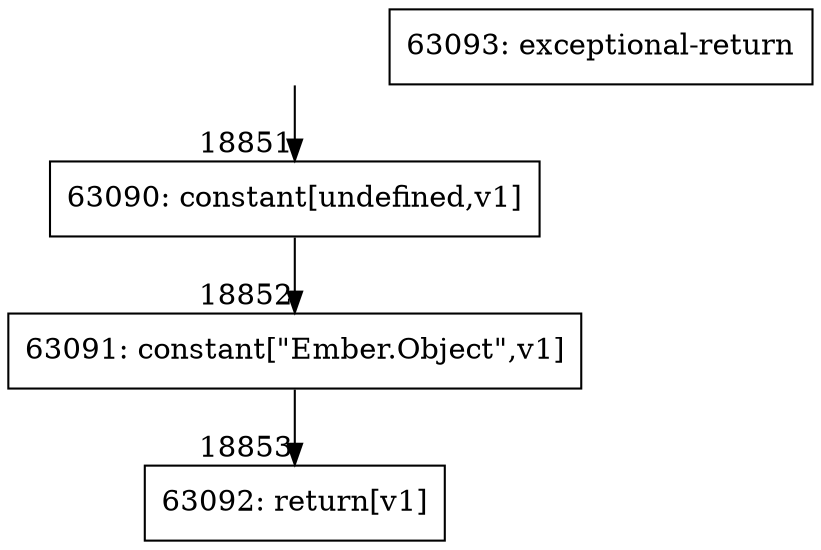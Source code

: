 digraph {
rankdir="TD"
BB_entry1625[shape=none,label=""];
BB_entry1625 -> BB18851 [tailport=s, headport=n, headlabel="    18851"]
BB18851 [shape=record label="{63090: constant[undefined,v1]}" ] 
BB18851 -> BB18852 [tailport=s, headport=n, headlabel="      18852"]
BB18852 [shape=record label="{63091: constant[\"Ember.Object\",v1]}" ] 
BB18852 -> BB18853 [tailport=s, headport=n, headlabel="      18853"]
BB18853 [shape=record label="{63092: return[v1]}" ] 
BB18854 [shape=record label="{63093: exceptional-return}" ] 
//#$~ 35214
}
